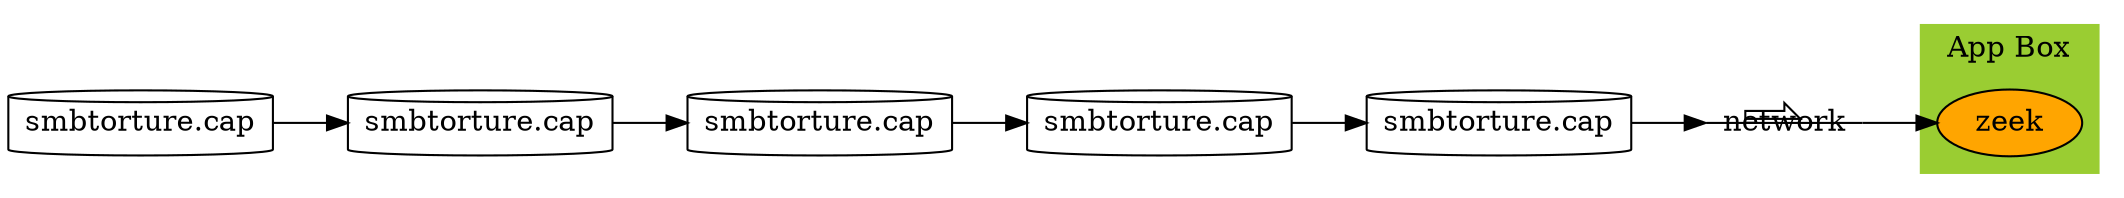 digraph{
    rankdir=LR
    node[label="smbtorture.cap", shape=cylinder, style=filled, fillcolor=white, width=0.2, height=0.2]
    p1
    p2
    p3
    p4
    p5
    network[label="network" shape="primersite"]

    subgraph cluster_app{ label="App Box" color=yellowgreen style=filled
        app[label="zeek" shape=ellipse, fillcolor=orange, style=filled]
    }
    
p1->p2->p3->p4->p5 -> network -> app
}